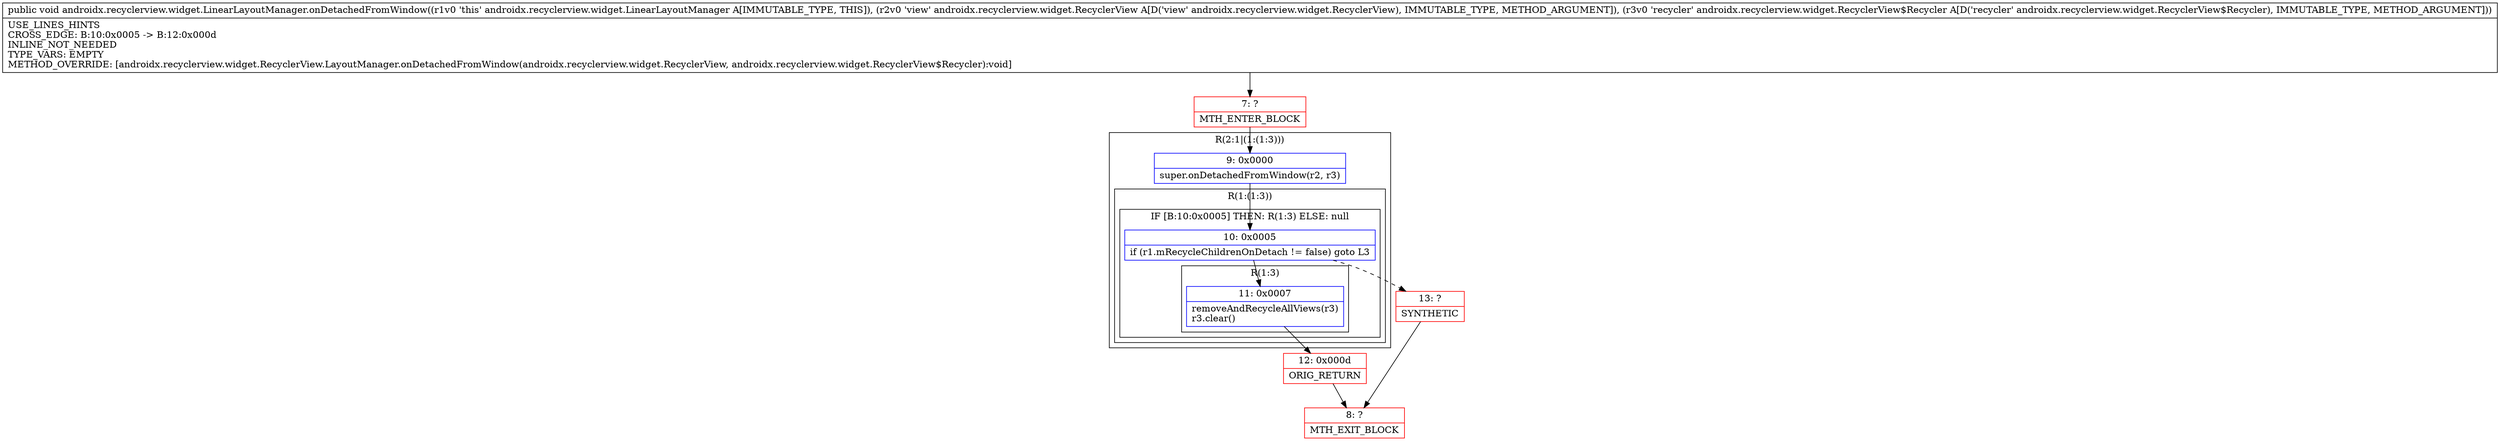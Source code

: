 digraph "CFG forandroidx.recyclerview.widget.LinearLayoutManager.onDetachedFromWindow(Landroidx\/recyclerview\/widget\/RecyclerView;Landroidx\/recyclerview\/widget\/RecyclerView$Recycler;)V" {
subgraph cluster_Region_424592156 {
label = "R(2:1|(1:(1:3)))";
node [shape=record,color=blue];
Node_9 [shape=record,label="{9\:\ 0x0000|super.onDetachedFromWindow(r2, r3)\l}"];
subgraph cluster_Region_764551148 {
label = "R(1:(1:3))";
node [shape=record,color=blue];
subgraph cluster_IfRegion_256634606 {
label = "IF [B:10:0x0005] THEN: R(1:3) ELSE: null";
node [shape=record,color=blue];
Node_10 [shape=record,label="{10\:\ 0x0005|if (r1.mRecycleChildrenOnDetach != false) goto L3\l}"];
subgraph cluster_Region_110725093 {
label = "R(1:3)";
node [shape=record,color=blue];
Node_11 [shape=record,label="{11\:\ 0x0007|removeAndRecycleAllViews(r3)\lr3.clear()\l}"];
}
}
}
}
Node_7 [shape=record,color=red,label="{7\:\ ?|MTH_ENTER_BLOCK\l}"];
Node_12 [shape=record,color=red,label="{12\:\ 0x000d|ORIG_RETURN\l}"];
Node_8 [shape=record,color=red,label="{8\:\ ?|MTH_EXIT_BLOCK\l}"];
Node_13 [shape=record,color=red,label="{13\:\ ?|SYNTHETIC\l}"];
MethodNode[shape=record,label="{public void androidx.recyclerview.widget.LinearLayoutManager.onDetachedFromWindow((r1v0 'this' androidx.recyclerview.widget.LinearLayoutManager A[IMMUTABLE_TYPE, THIS]), (r2v0 'view' androidx.recyclerview.widget.RecyclerView A[D('view' androidx.recyclerview.widget.RecyclerView), IMMUTABLE_TYPE, METHOD_ARGUMENT]), (r3v0 'recycler' androidx.recyclerview.widget.RecyclerView$Recycler A[D('recycler' androidx.recyclerview.widget.RecyclerView$Recycler), IMMUTABLE_TYPE, METHOD_ARGUMENT]))  | USE_LINES_HINTS\lCROSS_EDGE: B:10:0x0005 \-\> B:12:0x000d\lINLINE_NOT_NEEDED\lTYPE_VARS: EMPTY\lMETHOD_OVERRIDE: [androidx.recyclerview.widget.RecyclerView.LayoutManager.onDetachedFromWindow(androidx.recyclerview.widget.RecyclerView, androidx.recyclerview.widget.RecyclerView$Recycler):void]\l}"];
MethodNode -> Node_7;Node_9 -> Node_10;
Node_10 -> Node_11;
Node_10 -> Node_13[style=dashed];
Node_11 -> Node_12;
Node_7 -> Node_9;
Node_12 -> Node_8;
Node_13 -> Node_8;
}

